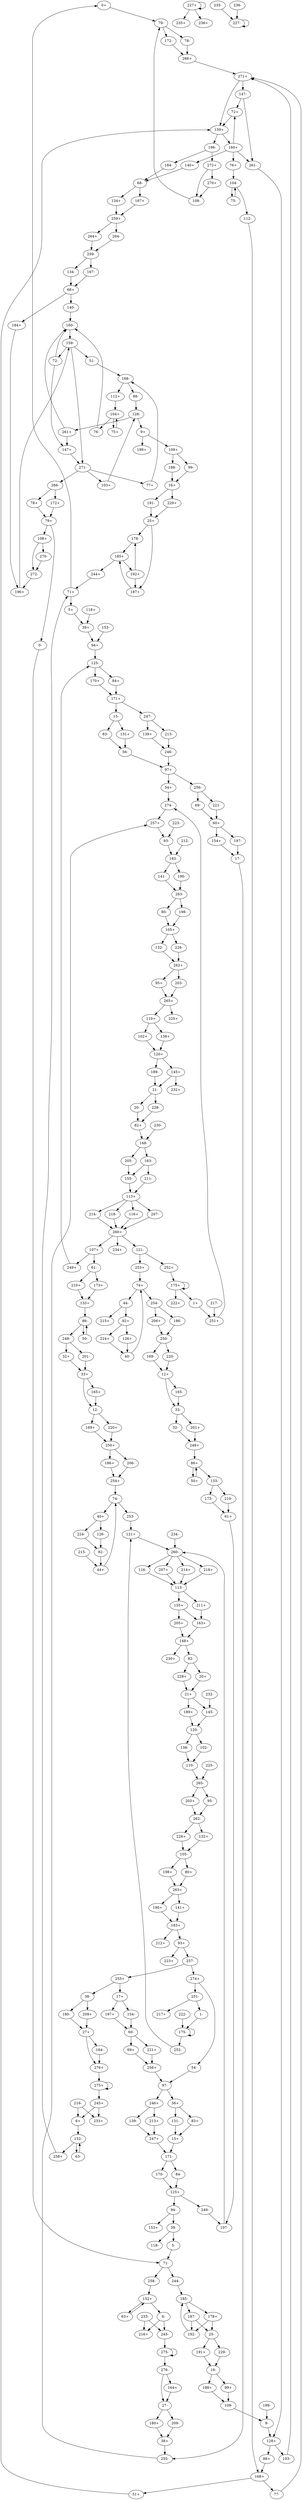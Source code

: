 digraph adj {
graph [k=96]
edge [d=-95]
"0+" [l=33540 C=1498101]
"0-" [l=33540 C=1498101]
"1+" [l=37012 C=2038334]
"1-" [l=37012 C=2038334]
"5+" [l=84972 C=3863995]
"5-" [l=84972 C=3863995]
"6+" [l=141611 C=6398038]
"6-" [l=141611 C=6398038]
"9+" [l=10201 C=452182]
"9-" [l=10201 C=452182]
"12+" [l=36057 C=1930518]
"12-" [l=36057 C=1930518]
"15+" [l=86993 C=4109862]
"15-" [l=86993 C=4109862]
"16+" [l=134327 C=5870039]
"16-" [l=134327 C=5870039]
"17+" [l=43140 C=2120008]
"17-" [l=43140 C=2120008]
"20+" [l=191 C=17942]
"20-" [l=191 C=17942]
"21+" [l=534 C=86101]
"21-" [l=534 C=86101]
"25+" [l=69175 C=2901412]
"25-" [l=69175 C=2901412]
"27+" [l=17972 C=852931]
"27-" [l=17972 C=852931]
"32+" [l=191 C=5914]
"32-" [l=191 C=5914]
"33+" [l=6845 C=378990]
"33-" [l=6845 C=378990]
"38+" [l=6741 C=354023]
"38-" [l=6741 C=354023]
"39+" [l=11414 C=506333]
"39-" [l=11414 C=506333]
"40+" [l=8429 C=436848]
"40-" [l=8429 C=436848]
"44+" [l=7572 C=393740]
"44-" [l=7572 C=393740]
"50+" [l=9022 C=570612]
"50-" [l=9022 C=570612]
"51+" [l=1668 C=72124]
"51-" [l=1668 C=72124]
"54+" [l=1042 C=52826]
"54-" [l=1042 C=52826]
"56+" [l=6500 C=321225]
"56-" [l=6500 C=321225]
"60+" [l=13403 C=610313]
"60-" [l=13403 C=610313]
"61+" [l=7401 C=421631]
"61-" [l=7401 C=421631]
"63+" [l=2892 C=137333]
"63-" [l=2892 C=137333]
"68+" [l=710 C=46996]
"68-" [l=710 C=46996]
"69+" [l=191 C=4152]
"69-" [l=191 C=4152]
"71+" [l=375 C=26110]
"71-" [l=375 C=26110]
"72+" [l=1308 C=53251]
"72-" [l=1308 C=53251]
"74+" [l=1273 C=134240]
"74-" [l=1273 C=134240]
"75+" [l=3137 C=147624]
"75-" [l=3137 C=147624]
"76+" [l=1908 C=87645]
"76-" [l=1908 C=87645]
"77+" [l=2808 C=129856]
"77-" [l=2808 C=129856]
"78+" [l=259 C=7881]
"78-" [l=259 C=7881]
"79+" [l=138 C=3846]
"79-" [l=138 C=3846]
"80+" [l=191 C=20279]
"80-" [l=191 C=20279]
"82+" [l=364 C=48418]
"82-" [l=364 C=48418]
"83+" [l=191 C=349]
"83-" [l=191 C=349]
"84+" [l=203 C=5520]
"84-" [l=203 C=5520]
"86+" [l=899 C=102127]
"86-" [l=899 C=102127]
"88+" [l=1681 C=79705]
"88-" [l=1681 C=79705]
"92+" [l=678 C=29078]
"92-" [l=678 C=29078]
"93+" [l=187 C=17578]
"93-" [l=187 C=17578]
"94+" [l=2530 C=116676]
"94-" [l=2530 C=116676]
"95+" [l=191 C=17286]
"95-" [l=191 C=17286]
"97+" [l=449 C=36391]
"97-" [l=449 C=36391]
"99+" [l=191 C=3045]
"99-" [l=191 C=3045]
"102+" [l=191 C=22194]
"102-" [l=191 C=22194]
"103+" [l=1105 C=50437]
"103-" [l=1105 C=50437]
"104+" [l=151 C=5429]
"104-" [l=151 C=5429]
"105+" [l=234 C=31807]
"105-" [l=234 C=31807]
"107+" [l=376 C=31556]
"107-" [l=376 C=31556]
"108+" [l=428 C=14976]
"108-" [l=428 C=14976]
"109+" [l=2666 C=107244]
"109-" [l=2666 C=107244]
"110+" [l=361 C=53982]
"110-" [l=361 C=53982]
"112+" [l=383 C=13055]
"112-" [l=383 C=13055]
"113+" [l=555 C=83054]
"113-" [l=555 C=83054]
"116+" [l=189 C=14400]
"116-" [l=189 C=14400]
"118+" [l=120 C=58]
"118-" [l=120 C=58]
"120+" [l=211 C=26114]
"120-" [l=211 C=26114]
"121+" [l=176 C=8973]
"121-" [l=176 C=8973]
"125+" [l=422 C=34058]
"125-" [l=422 C=34058]
"126+" [l=191 C=5348]
"126-" [l=191 C=5348]
"128+" [l=354 C=23317]
"128-" [l=354 C=23317]
"131+" [l=191 C=4260]
"131-" [l=191 C=4260]
"132+" [l=191 C=19684]
"132-" [l=191 C=19684]
"133+" [l=743 C=31283]
"133-" [l=743 C=31283]
"134+" [l=191 C=6879]
"134-" [l=191 C=6879]
"138+" [l=191 C=427]
"138-" [l=191 C=427]
"139+" [l=191 C=5296]
"139-" [l=191 C=5296]
"140+" [l=461 C=15106]
"140-" [l=461 C=15106]
"141+" [l=191 C=16490]
"141-" [l=191 C=16490]
"145+" [l=131 C=7268]
"145-" [l=131 C=7268]
"147+" [l=191 C=9514]
"147-" [l=191 C=9514]
"148+" [l=101 C=1313]
"148-" [l=101 C=1313]
"152+" [l=178 C=7137]
"152-" [l=178 C=7137]
"153+" [l=138 C=133]
"153-" [l=138 C=133]
"154+" [l=191 C=249]
"154-" [l=191 C=249]
"155+" [l=111 C=2275]
"155-" [l=111 C=2275]
"159+" [l=105 C=1599]
"159-" [l=105 C=1599]
"160+" [l=176 C=6750]
"160-" [l=176 C=6750]
"163+" [l=111 C=3390]
"163-" [l=111 C=3390]
"164+" [l=205 C=2785]
"164-" [l=205 C=2785]
"165+" [l=371 C=11331]
"165-" [l=371 C=11331]
"167+" [l=191 C=507]
"167-" [l=191 C=507]
"168+" [l=138 C=3843]
"168-" [l=138 C=3843]
"169+" [l=191 C=4530]
"169-" [l=191 C=4530]
"170+" [l=203 C=6212]
"170-" [l=203 C=6212]
"171+" [l=138 C=5292]
"171-" [l=138 C=5292]
"172+" [l=259 C=7284]
"172-" [l=259 C=7284]
"173+" [l=191 C=5464]
"173-" [l=191 C=5464]
"175+" [l=96 C=255]
"175-" [l=96 C=255]
"178+" [l=293 C=8808]
"178-" [l=293 C=8808]
"180+" [l=191 C=5889]
"180-" [l=191 C=5889]
"183+" [l=128 C=6760]
"183-" [l=128 C=6760]
"184+" [l=430 C=13426]
"184-" [l=430 C=13426]
"185+" [l=170 C=5257]
"185-" [l=170 C=5257]
"186+" [l=191 C=4796]
"186-" [l=191 C=4796]
"187+" [l=290 C=8359]
"187-" [l=290 C=8359]
"188+" [l=191 C=684]
"188-" [l=191 C=684]
"189+" [l=191 C=963]
"189-" [l=191 C=963]
"190+" [l=191 C=241]
"190-" [l=191 C=241]
"191+" [l=191 C=4053]
"191-" [l=191 C=4053]
"192+" [l=245 C=6108]
"192-" [l=245 C=6108]
"196+" [l=198 C=7557]
"196-" [l=198 C=7557]
"197+" [l=191 C=4468]
"197-" [l=191 C=4468]
"198+" [l=191 C=504]
"198-" [l=191 C=504]
"199+" [l=142 C=121]
"199-" [l=142 C=121]
"201+" [l=191 C=368]
"201-" [l=191 C=368]
"203+" [l=191 C=576]
"203-" [l=191 C=576]
"205+" [l=191 C=480]
"205-" [l=191 C=480]
"206+" [l=191 C=303]
"206-" [l=191 C=303]
"207+" [l=191 C=1499]
"207-" [l=191 C=1499]
"209+" [l=191 C=233]
"209-" [l=191 C=233]
"210+" [l=191 C=382]
"210-" [l=191 C=382]
"211+" [l=191 C=472]
"211-" [l=191 C=472]
"212+" [l=162 C=163]
"212-" [l=162 C=163]
"213+" [l=191 C=422]
"213-" [l=191 C=422]
"214+" [l=191 C=670]
"214-" [l=191 C=670]
"215+" [l=128 C=90]
"215-" [l=128 C=90]
"216+" [l=170 C=206]
"216-" [l=170 C=206]
"217+" [l=123 C=72]
"217-" [l=123 C=72]
"218+" [l=191 C=564]
"218-" [l=191 C=564]
"220+" [l=191 C=205]
"220-" [l=191 C=205]
"221+" [l=191 C=226]
"221-" [l=191 C=226]
"222+" [l=101 C=18]
"222-" [l=101 C=18]
"223+" [l=118 C=46]
"223-" [l=118 C=46]
"224+" [l=191 C=397]
"224-" [l=191 C=397]
"225+" [l=115 C=54]
"225-" [l=115 C=54]
"226+" [l=191 C=295]
"226-" [l=191 C=295]
"227+" [l=96 C=255]
"227-" [l=96 C=255]
"228+" [l=191 C=262]
"228-" [l=191 C=262]
"229+" [l=191 C=257]
"229-" [l=191 C=257]
"230+" [l=166 C=184]
"230-" [l=166 C=184]
"232+" [l=147 C=143]
"232-" [l=147 C=143]
"233+" [l=118 C=66]
"233-" [l=118 C=66]
"234+" [l=121 C=90]
"234-" [l=121 C=90]
"235+" [l=120 C=156]
"235-" [l=120 C=156]
"236+" [l=108 C=34]
"236-" [l=108 C=34]
"244+" [l=106989 C=4719721]
"244-" [l=106989 C=4719721]
"245+" [l=189890 C=9104572]
"245-" [l=189890 C=9104572]
"246+" [l=99299 C=5127319]
"246-" [l=99299 C=5127319]
"247+" [l=66919 C=3421049]
"247-" [l=66919 C=3421049]
"248+" [l=87514 C=4934369]
"248-" [l=87514 C=4934369]
"249+" [l=52077 C=2641395]
"249-" [l=52077 C=2641395]
"250+" [l=67913 C=3599243]
"250-" [l=67913 C=3599243]
"251+" [l=24073 C=1300329]
"251-" [l=24073 C=1300329]
"252+" [l=76128 C=4091216]
"252-" [l=76128 C=4091216]
"253+" [l=50948 C=2599525]
"253-" [l=50948 C=2599525]
"254+" [l=70125 C=3611781]
"254-" [l=70125 C=3611781]
"255+" [l=196 C=9888]
"255-" [l=196 C=9888]
"256+" [l=77766 C=3729275]
"256-" [l=77766 C=3729275]
"257+" [l=630 C=111850]
"257-" [l=630 C=111850]
"258+" [l=26735 C=1138764]
"258-" [l=26735 C=1138764]
"259+" [l=3132 C=280016]
"259-" [l=3132 C=280016]
"260+" [l=807 C=143991]
"260-" [l=807 C=143991]
"261+" [l=7153 C=351161]
"261-" [l=7153 C=351161]
"262+" [l=830 C=137930]
"262-" [l=830 C=137930]
"263+" [l=635 C=108860]
"263-" [l=635 C=108860]
"264+" [l=4566 C=197258]
"264-" [l=4566 C=197258]
"265+" [l=386 C=56633]
"265-" [l=386 C=56633]
"266+" [l=628 C=53778]
"266-" [l=628 C=53778]
"270+" [l=581 C=26300]
"270-" [l=581 C=26300]
"271+" [l=129 C=8489]
"271-" [l=129 C=8489]
"272+" [l=601 C=27280]
"272-" [l=601 C=27280]
"274+" [l=196 C=9779]
"274-" [l=196 C=9779]
"275+" [l=99 C=858]
"275-" [l=99 C=858]
"276+" [l=29070 C=1399704]
"276-" [l=29070 C=1399704]
"0+" -> "79-"
"0-" -> "71-"
"1+" -> "251+"
"1-" -> "175-" [d=-91]
"5+" -> "39+"
"5-" -> "71-"
"6+" -> "152-"
"6-" -> "216+"
"6-" -> "245-"
"9+" -> "109+"
"9+" -> "199+"
"9-" -> "128+"
"12+" -> "165-"
"12+" -> "33-" [d=-92]
"12-" -> "169+"
"12-" -> "220+"
"15+" -> "171-"
"15-" -> "83-"
"15-" -> "131+"
"16+" -> "191-"
"16+" -> "229+"
"16-" -> "99+"
"16-" -> "188+"
"17+" -> "154-"
"17+" -> "197+"
"17-" -> "255-"
"20+" -> "21+"
"20-" -> "82+"
"21+" -> "189+"
"21+" -> "145-" [d=-35]
"21-" -> "20-"
"21-" -> "228-"
"25+" -> "178-"
"25+" -> "187+"
"25-" -> "191+"
"25-" -> "229-"
"27+" -> "164-"
"27+" -> "276+" [d=-25]
"27-" -> "180+"
"27-" -> "209-"
"32+" -> "33+"
"32-" -> "248+"
"33+" -> "165+"
"33+" -> "12-" [d=-92]
"33-" -> "32-"
"33-" -> "201+"
"38+" -> "255-"
"38-" -> "180-"
"38-" -> "209+"
"39+" -> "94+"
"39-" -> "5-"
"39-" -> "118-"
"40+" -> "126-"
"40+" -> "224-"
"40-" -> "74+"
"44+" -> "74-"
"44-" -> "92+"
"44-" -> "215+"
"50+" -> "86+"
"50-" -> "86-"
"51+" -> "159+" [d=-48]
"51-" -> "168-"
"54+" -> "274-"
"54-" -> "97-"
"56+" -> "83+"
"56+" -> "131-"
"56-" -> "97+"
"60+" -> "154+"
"60+" -> "197-"
"60-" -> "69+"
"60-" -> "221+"
"61+" -> "107-"
"61-" -> "173+"
"61-" -> "210+"
"63+" -> "152+"
"63-" -> "152-"
"68+" -> "140-"
"68+" -> "184+"
"68-" -> "134+"
"68-" -> "167+"
"69+" -> "256+"
"69-" -> "60+"
"71+" -> "0+"
"71+" -> "5+"
"71-" -> "244-"
"71-" -> "258-"
"72+" -> "159+" [d=-48]
"72-" -> "147+"
"72-" -> "160-" [d=-90]
"74+" -> "44-"
"74+" -> "254-"
"74-" -> "40+"
"74-" -> "253-"
"75+" -> "104+"
"75-" -> "104-"
"76+" -> "104-"
"76-" -> "160-" [d=-92]
"77+" -> "168-"
"77-" -> "271+" [d=-94]
"78+" -> "79+"
"78-" -> "266+"
"79+" -> "0-"
"79+" -> "108+"
"79-" -> "78-"
"79-" -> "172-"
"80+" -> "263+"
"80-" -> "105+"
"82+" -> "148-"
"82-" -> "20+"
"82-" -> "228+"
"83+" -> "15+"
"83-" -> "56-"
"84+" -> "171+"
"84-" -> "125+"
"86+" -> "50+"
"86+" -> "133-"
"86-" -> "50-"
"86-" -> "248-"
"88+" -> "168+"
"88-" -> "128-"
"92+" -> "126+"
"92+" -> "224+"
"92-" -> "44+"
"93+" -> "223+"
"93+" -> "257-"
"93-" -> "183-"
"94+" -> "125-"
"94-" -> "39-"
"94-" -> "153+"
"95+" -> "265+"
"95-" -> "262-"
"97+" -> "54+"
"97+" -> "256-"
"97-" -> "56+"
"97-" -> "246+"
"99+" -> "109-"
"99-" -> "16+"
"102+" -> "120+"
"102-" -> "110-"
"103+" -> "128-"
"103-" -> "271+" [d=-94]
"104+" -> "75+"
"104+" -> "76-"
"104-" -> "75-"
"104-" -> "112-"
"105+" -> "132-"
"105+" -> "226-"
"105-" -> "80+"
"105-" -> "198+"
"107+" -> "61-"
"107+" -> "249+"
"107-" -> "260-" [d=-72]
"108+" -> "270-"
"108+" -> "272-"
"108-" -> "79-"
"109+" -> "99-"
"109+" -> "188-"
"109-" -> "9-"
"110+" -> "102+"
"110+" -> "138+"
"110-" -> "265-"
"112+" -> "104+"
"112-" -> "168+"
"113+" -> "218-"
"113+" -> "207-" [d=-94]
"113+" -> "116+" [d=-93]
"113+" -> "214-" [d=-93]
"113-" -> "211+"
"113-" -> "155+"
"116+" -> "260+" [d=-93]
"116-" -> "113-" [d=-93]
"118+" -> "39+"
"120+" -> "145+"
"120+" -> "189-"
"120-" -> "102-"
"120-" -> "138-"
"121+" -> "260-" [d=-72]
"121-" -> "252+"
"121-" -> "253+"
"125+" -> "94-"
"125+" -> "249-"
"125-" -> "84+"
"125-" -> "170+"
"126+" -> "40-"
"126-" -> "92-"
"128+" -> "88+"
"128+" -> "103-"
"128-" -> "9+"
"128-" -> "261+"
"131+" -> "56-"
"131-" -> "15+"
"132+" -> "105-"
"132-" -> "262+"
"133+" -> "86-"
"133-" -> "173-"
"133-" -> "210-"
"134+" -> "259+"
"134-" -> "68+"
"138+" -> "120+"
"138-" -> "110-"
"139+" -> "246-"
"139-" -> "247+"
"140+" -> "68-"
"140-" -> "160-"
"141+" -> "183+"
"141-" -> "263-"
"145+" -> "232+"
"145+" -> "21-" [d=-35]
"145-" -> "120-"
"147+" -> "271-"
"147-" -> "72+"
"147-" -> "261-"
"148+" -> "82-"
"148+" -> "230+"
"148-" -> "163-"
"148-" -> "205-"
"152+" -> "6-"
"152+" -> "63+"
"152-" -> "63-"
"152-" -> "258+"
"153-" -> "94+"
"154+" -> "17-"
"154-" -> "60-"
"155+" -> "205+"
"155+" -> "163+" [d=-15]
"155-" -> "113+"
"159+" -> "160+"
"159+" -> "196-"
"159-" -> "271-"
"159-" -> "51-" [d=-48]
"159-" -> "72-" [d=-48]
"160+" -> "140+"
"160+" -> "76+" [d=-92]
"160+" -> "72+" [d=-90]
"160+" -> "261-" [d=-90]
"160-" -> "159-"
"163+" -> "148+"
"163-" -> "211-"
"163-" -> "155-" [d=-15]
"164+" -> "27-"
"164-" -> "276+"
"165+" -> "12-"
"165-" -> "33-"
"167+" -> "259+"
"167-" -> "68+"
"168+" -> "51+"
"168+" -> "77-"
"168-" -> "88-"
"168-" -> "112+"
"169+" -> "250+"
"169-" -> "12+"
"170+" -> "171+"
"170-" -> "125+"
"171+" -> "15-"
"171+" -> "247-"
"171-" -> "84-"
"171-" -> "170-"
"172+" -> "79+"
"172-" -> "266+"
"173+" -> "133+"
"173-" -> "61+"
"175+" -> "222+"
"175+" -> "1+" [d=-91]
"175+" -> "175+" [d=-89]
"175-" -> "252-"
"175-" -> "175-" [d=-89]
"178+" -> "25-"
"178+" -> "192-"
"178-" -> "185+"
"180+" -> "38+"
"180-" -> "27+"
"183+" -> "93+"
"183+" -> "212+"
"183-" -> "141-"
"183-" -> "190-"
"184+" -> "196+"
"184-" -> "68-"
"185+" -> "192+"
"185+" -> "244+"
"185-" -> "178+"
"185-" -> "187-"
"186+" -> "254+"
"186-" -> "250-"
"187+" -> "185+"
"187-" -> "25-"
"187-" -> "192-"
"188+" -> "109-"
"188-" -> "16+"
"189+" -> "120-"
"189-" -> "21-"
"190+" -> "183+"
"190-" -> "263-"
"191+" -> "16-"
"191-" -> "25+"
"192+" -> "178-"
"192+" -> "187+"
"192-" -> "185-"
"196+" -> "159-"
"196-" -> "184-"
"196-" -> "272+"
"197+" -> "60-"
"197-" -> "17-"
"198+" -> "263+"
"198-" -> "105+"
"199-" -> "9-"
"201+" -> "248+"
"201-" -> "33+"
"203+" -> "262-"
"203-" -> "265+"
"205+" -> "148+"
"205-" -> "155-"
"206+" -> "250-"
"206-" -> "254+"
"207+" -> "113-" [d=-94]
"207-" -> "260+" [d=-94]
"209+" -> "27+"
"209-" -> "38+"
"210+" -> "133+"
"210-" -> "61+"
"211+" -> "163+"
"211-" -> "113+"
"212-" -> "183-"
"213+" -> "247+"
"213-" -> "246-"
"214+" -> "113-" [d=-93]
"214-" -> "260+"
"215-" -> "44+"
"216-" -> "6+"
"216-" -> "233+"
"217-" -> "251+"
"218+" -> "113-"
"218-" -> "260+" [d=-93]
"220+" -> "250+"
"220-" -> "12+"
"221+" -> "256+"
"221-" -> "60+"
"222-" -> "175-"
"223-" -> "93-"
"224+" -> "40-"
"224-" -> "92-"
"225-" -> "265-"
"226+" -> "105-"
"226-" -> "262+"
"227+" -> "227+"
"227+" -> "235+"
"227+" -> "236+"
"227-" -> "227-"
"228+" -> "21+"
"228-" -> "82+"
"229+" -> "25+"
"229-" -> "16-"
"230-" -> "148-"
"232-" -> "145-"
"233-" -> "216+"
"233-" -> "245-"
"234-" -> "260-"
"235-" -> "227-"
"236-" -> "227-"
"244+" -> "71+"
"244-" -> "185-"
"245+" -> "6+"
"245+" -> "233+"
"245-" -> "275-"
"246+" -> "139-"
"246+" -> "213+"
"246-" -> "97+"
"247+" -> "171-"
"247-" -> "139+"
"247-" -> "213-"
"248+" -> "86+"
"248-" -> "32+"
"248-" -> "201-"
"249+" -> "125-"
"249-" -> "107-"
"250+" -> "186+"
"250+" -> "206-"
"250-" -> "169-"
"250-" -> "220-"
"251+" -> "274-"
"251-" -> "1-"
"251-" -> "217+"
"252+" -> "175+"
"252-" -> "121+"
"253+" -> "74+"
"253-" -> "121+"
"254+" -> "74-"
"254-" -> "186-"
"254-" -> "206+"
"255+" -> "17+"
"255+" -> "38-"
"255-" -> "257+"
"256+" -> "97-"
"256-" -> "69-"
"256-" -> "221-"
"257+" -> "93-"
"257-" -> "255+"
"257-" -> "274+"
"258+" -> "71+"
"258-" -> "152+"
"259+" -> "264+"
"259+" -> "264-"
"259-" -> "134-"
"259-" -> "167-"
"260+" -> "234+"
"260+" -> "107+" [d=-72]
"260+" -> "121-" [d=-72]
"260-" -> "214+"
"260-" -> "207+" [d=-94]
"260-" -> "116-" [d=-93]
"260-" -> "218+" [d=-93]
"261+" -> "147+"
"261+" -> "160-" [d=-90]
"261-" -> "128+"
"262+" -> "95+"
"262+" -> "203-"
"262-" -> "132+"
"262-" -> "226+"
"263+" -> "141+"
"263+" -> "190+"
"263-" -> "80-"
"263-" -> "198-"
"264+" -> "259-"
"264-" -> "259-"
"265+" -> "110+"
"265+" -> "225+"
"265-" -> "95-"
"265-" -> "203+"
"266+" -> "271+"
"266-" -> "78+"
"266-" -> "172+"
"270+" -> "108-"
"270-" -> "272-"
"271+" -> "147-"
"271+" -> "159+"
"271-" -> "266-"
"271-" -> "77+" [d=-94]
"271-" -> "103+" [d=-94]
"272+" -> "108-"
"272+" -> "270+"
"272-" -> "196+"
"274+" -> "54-"
"274+" -> "251-"
"274-" -> "257+"
"275+" -> "245+"
"275+" -> "275+"
"275-" -> "275-"
"275-" -> "276-"
"276+" -> "275+"
"276-" -> "164+"
"276-" -> "27-" [d=-25]
}
